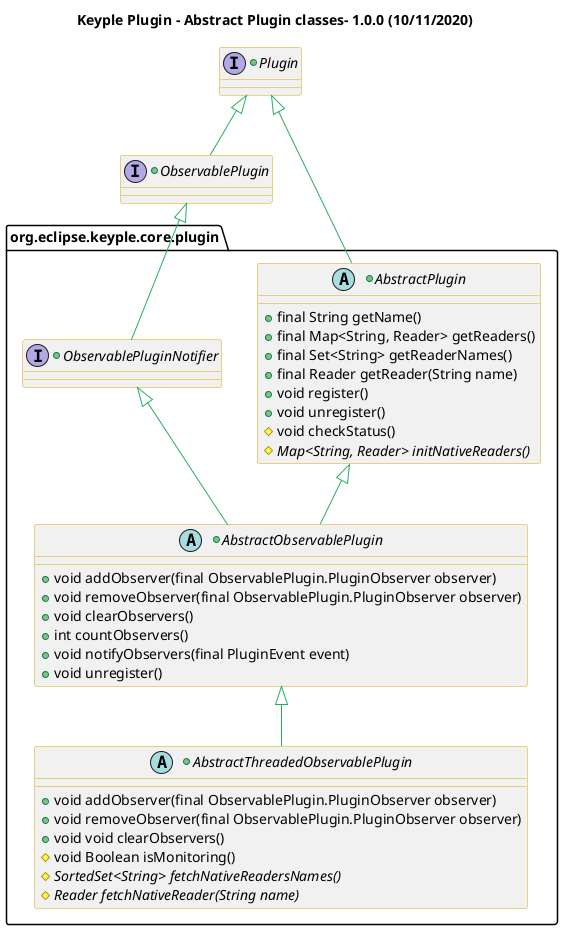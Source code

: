 @startuml
title
    Keyple Plugin - Abstract Plugin classes- 1.0.0 (10/11/2020)
end title

' == THEME ==

'Couleurs issues de : https://htmlcolorcodes.com/fr/tableau-de-couleur/tableau-de-couleur-design-plat/
!define C_GREY1 F8F9F9
!define C_GREY2 F2F3F4
!define C_GREY3 E5E7E9
!define C_GREY4 D7DBDD
!define C_GREY5 CACFD2
!define C_GREY6 BDC3C7
!define C_LINK 3498DB
!define C_USE 27AE60

skinparam Shadowing false
skinparam ClassFontStyle italic
skinparam ClassBorderColor #D4AC0D
skinparam stereotypeABorderColor #A9DCDF
skinparam stereotypeIBorderColor #B4A7E5
skinparam stereotypeCBorderColor #ADD1B2
skinparam stereotypeEBorderColor #EB93DF
' Red
skinparam ClassBackgroundColor<<red>> #FDEDEC
skinparam ClassBorderColor<<red>> #E74C3C
hide <<red>> stereotype
' Purple
skinparam ClassBackgroundColor<<purple>> #F4ECF7
skinparam ClassBorderColor<<purple>> #8E44AD
hide <<purple>> stereotype
' blue
skinparam ClassBackgroundColor<<blue>> #EBF5FB
skinparam ClassBorderColor<<blue>> #3498DB
hide <<blue>> stereotype
' Green
skinparam ClassBackgroundColor<<green>> #E9F7EF
skinparam ClassBorderColor<<green>> #27AE60
hide <<green>> stereotype
' Grey
skinparam ClassBackgroundColor<<grey>> #EAECEE
skinparam ClassBorderColor<<grey>> #2C3E50
hide <<grey>> stereotype

' == CONTENT ==

+interface Plugin {

}

+interface ObservablePlugin{
}

package "org.eclipse.keyple.core.plugin" as root {

    +interface ObservablePluginNotifier {
    }

     +abstract class AbstractPlugin{
        +final String getName()
        +final Map<String, Reader> getReaders()
        +final Set<String> getReaderNames()
        +final Reader getReader(String name)
        +void register()
        +void unregister()
        #void checkStatus()
        #{abstract} Map<String, Reader> initNativeReaders()

    }
    +abstract class AbstractObservablePlugin {
        +void addObserver(final ObservablePlugin.PluginObserver observer)
        +void removeObserver(final ObservablePlugin.PluginObserver observer)
        +void clearObservers()
        +int countObservers()
        +void notifyObservers(final PluginEvent event)
        +void unregister()
    }

    +abstract class AbstractThreadedObservablePlugin {
        +void addObserver(final ObservablePlugin.PluginObserver observer)
        +void removeObserver(final ObservablePlugin.PluginObserver observer)
        +void void clearObservers()
        #void Boolean isMonitoring()
        #{abstract} SortedSet<String> fetchNativeReadersNames()
        #{abstract} Reader fetchNativeReader(String name)
    }
}


' Associations
Plugin <|-- AbstractPlugin #C_USE
AbstractPlugin <|-- AbstractObservablePlugin #C_USE
AbstractObservablePlugin <|-- AbstractThreadedObservablePlugin #C_USE
Plugin <|-- ObservablePlugin #C_USE
ObservablePlugin <|-- ObservablePluginNotifier #C_USE
ObservablePluginNotifier <|-- AbstractObservablePlugin #C_USE
@enduml